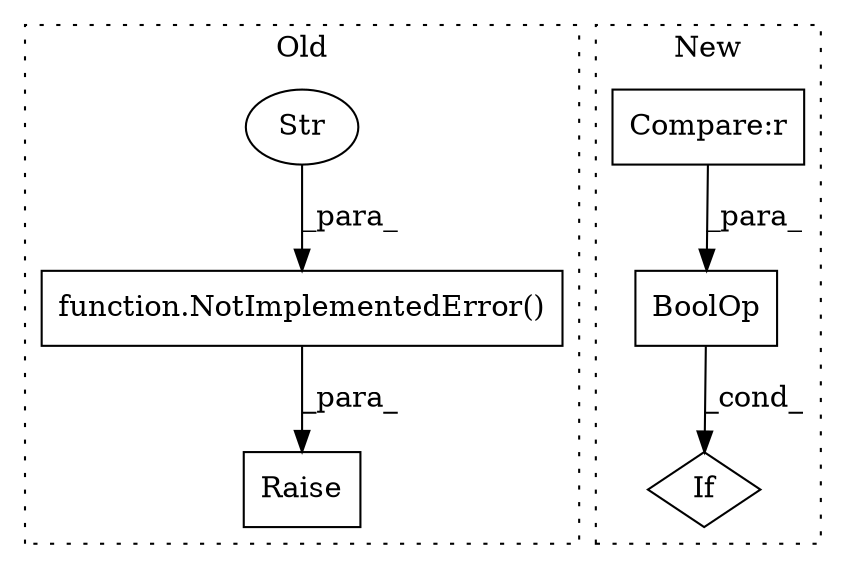 digraph G {
subgraph cluster0 {
1 [label="function.NotImplementedError()" a="75" s="5556,5622" l="20,1" shape="box"];
3 [label="Raise" a="91" s="5550" l="6" shape="box"];
4 [label="Str" a="66" s="5576" l="46" shape="ellipse"];
label = "Old";
style="dotted";
}
subgraph cluster1 {
2 [label="BoolOp" a="72" s="5688" l="45" shape="box"];
5 [label="Compare:r" a="40" s="5688" l="19" shape="box"];
6 [label="If" a="96" s="5685" l="3" shape="diamond"];
label = "New";
style="dotted";
}
1 -> 3 [label="_para_"];
2 -> 6 [label="_cond_"];
4 -> 1 [label="_para_"];
5 -> 2 [label="_para_"];
}